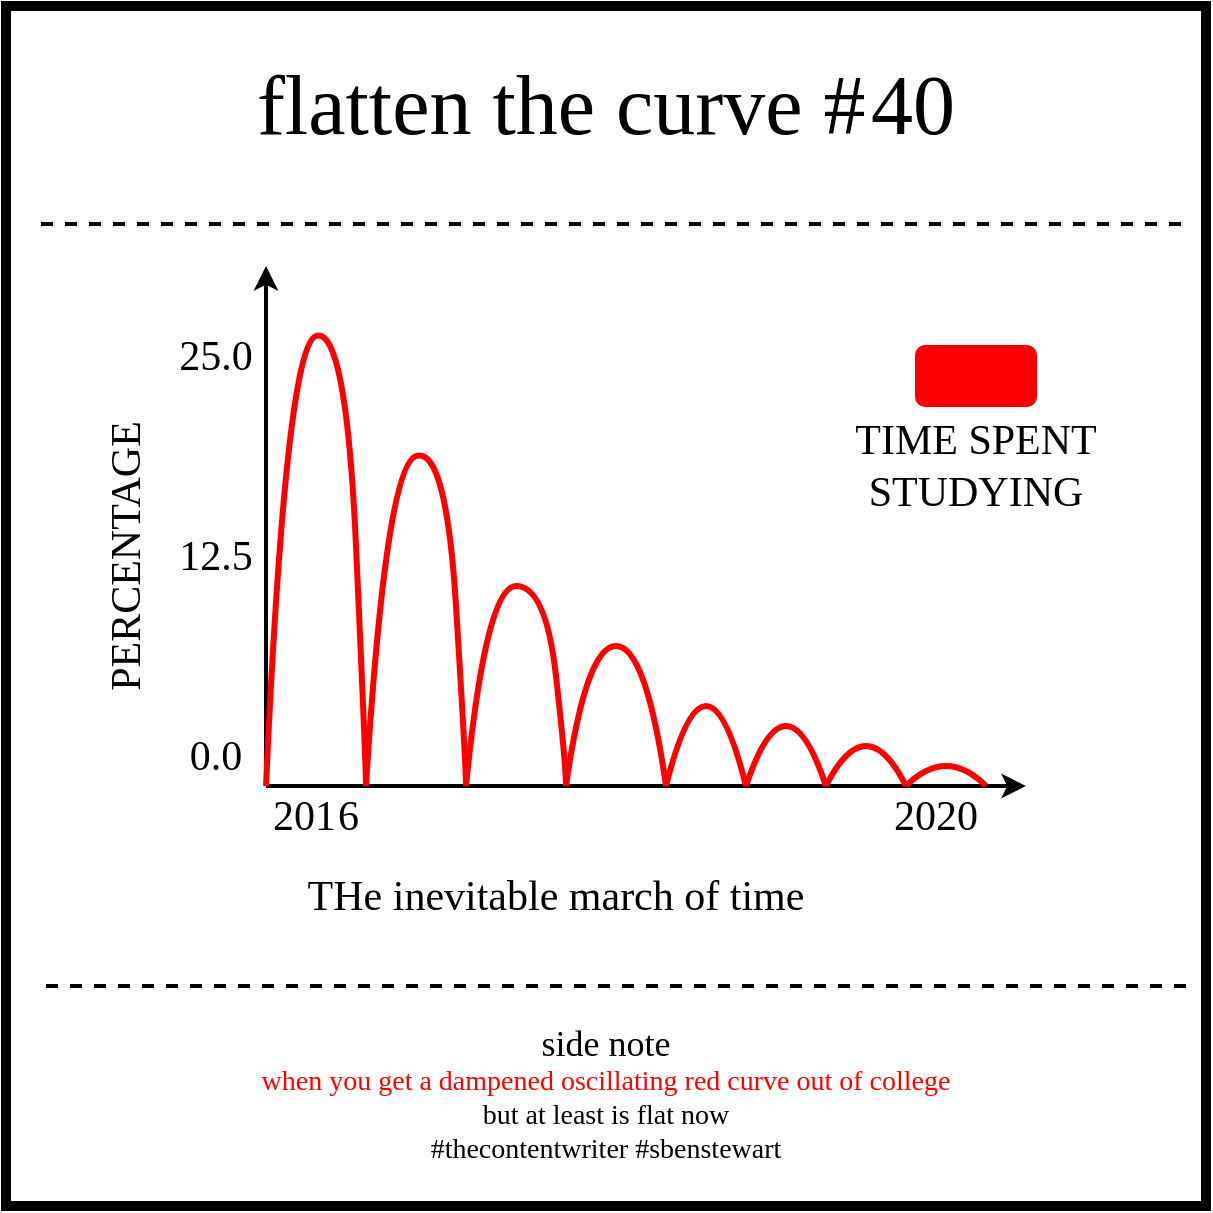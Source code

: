 <mxfile version="13.7.6" type="device"><diagram id="dX7Dphyso45SB9-RoEhv" name="Page-1"><mxGraphModel dx="1865" dy="1709" grid="1" gridSize="10" guides="1" tooltips="1" connect="1" arrows="1" fold="1" page="1" pageScale="1" pageWidth="827" pageHeight="1169" math="0" shadow="0" extFonts="xkcd^proxy?url=http%3A%2F%2Fxkcd.com%2F1350%2Fxkcd-Regular.otf"><root><mxCell id="0"/><mxCell id="1" parent="0"/><mxCell id="nfxZPmU7g6QgWNAvG-ER-2" value="" style="whiteSpace=wrap;html=1;aspect=fixed;strokeWidth=5;fillColor=none;fontFamily=xkcd;FType=w;" parent="1" vertex="1"><mxGeometry x="-430" y="-90" width="600" height="600" as="geometry"/></mxCell><mxCell id="8b6ggLF4gSHIukh4vJdm-18" value="&lt;font&gt;&lt;font style=&quot;font-size: 42px&quot;&gt;flatten the curve #&lt;/font&gt;&lt;font style=&quot;font-size: 11px&quot;&gt; &lt;/font&gt;&lt;font style=&quot;font-size: 42px&quot;&gt;40&lt;/font&gt;&lt;br&gt;&lt;/font&gt;" style="text;html=1;strokeColor=none;fillColor=none;align=center;verticalAlign=middle;whiteSpace=wrap;rounded=0;fontFamily=xkcd;FType=w;" parent="1" vertex="1"><mxGeometry x="-415" y="-50" width="570" height="20" as="geometry"/></mxCell><mxCell id="8b6ggLF4gSHIukh4vJdm-30" value="" style="endArrow=none;dashed=1;html=1;strokeWidth=2;fontFamily=xkcd;FType=w;" parent="1" edge="1"><mxGeometry width="50" height="50" relative="1" as="geometry"><mxPoint x="157.5" y="19" as="sourcePoint"/><mxPoint x="-417.5" y="19" as="targetPoint"/></mxGeometry></mxCell><mxCell id="k-dpR7HA_-HZ3Fbqk2lw-16" value="" style="endArrow=none;dashed=1;html=1;strokeWidth=2;fontFamily=xkcd;FType=w;" parent="1" edge="1"><mxGeometry width="50" height="50" relative="1" as="geometry"><mxPoint x="160" y="400" as="sourcePoint"/><mxPoint x="-415" y="400" as="targetPoint"/></mxGeometry></mxCell><mxCell id="k-dpR7HA_-HZ3Fbqk2lw-17" value="&lt;font style=&quot;font-size: 14px&quot;&gt;&lt;span style=&quot;font-size: 18px&quot;&gt;side note&lt;br&gt;&lt;/span&gt;&lt;font color=&quot;#ff0000&quot;&gt;when you get a dampened oscillating red curve out of college&lt;/font&gt;&lt;br&gt;but at least is flat now&lt;br&gt;#thecontentwriter #sbenstewart&lt;br&gt;&lt;/font&gt;" style="text;html=1;strokeColor=none;fillColor=none;align=center;verticalAlign=middle;whiteSpace=wrap;rounded=0;fontFamily=xkcd;FType=w;" parent="1" vertex="1"><mxGeometry x="-430" y="414" width="600" height="80" as="geometry"/></mxCell><mxCell id="BWVm2EqlRCs3qZR_JrUG-1" value="" style="endArrow=classic;html=1;strokeWidth=2;startArrow=none;startFill=0;" parent="1" edge="1"><mxGeometry width="50" height="50" relative="1" as="geometry"><mxPoint x="-300" y="300" as="sourcePoint"/><mxPoint x="-300" y="40" as="targetPoint"/></mxGeometry></mxCell><mxCell id="BWVm2EqlRCs3qZR_JrUG-2" value="" style="endArrow=classic;html=1;strokeWidth=2;startArrow=none;startFill=0;" parent="1" edge="1"><mxGeometry width="50" height="50" relative="1" as="geometry"><mxPoint x="-300" y="300" as="sourcePoint"/><mxPoint x="80" y="300" as="targetPoint"/></mxGeometry></mxCell><mxCell id="BWVm2EqlRCs3qZR_JrUG-10" value="" style="rounded=1;whiteSpace=wrap;html=1;fillColor=#FF0000;strokeColor=#FF0000;" parent="1" vertex="1"><mxGeometry x="25" y="80" width="60" height="30" as="geometry"/></mxCell><mxCell id="BWVm2EqlRCs3qZR_JrUG-11" value="&lt;font&gt;&lt;font style=&quot;font-size: 21px&quot;&gt;TIME SPENT STUDYING&lt;/font&gt;&lt;br&gt;&lt;/font&gt;" style="text;html=1;strokeColor=none;fillColor=none;align=center;verticalAlign=middle;whiteSpace=wrap;rounded=0;fontFamily=xkcd;FType=w;" parent="1" vertex="1"><mxGeometry x="-20" y="120" width="150" height="40" as="geometry"/></mxCell><mxCell id="BWVm2EqlRCs3qZR_JrUG-12" value="&lt;font&gt;&lt;font style=&quot;font-size: 21px&quot;&gt;THe inevitable march of time&lt;/font&gt;&lt;br&gt;&lt;/font&gt;" style="text;html=1;strokeColor=none;fillColor=none;align=center;verticalAlign=middle;whiteSpace=wrap;rounded=0;fontFamily=xkcd;FType=w;" parent="1" vertex="1"><mxGeometry x="-350" y="350" width="390" height="10" as="geometry"/></mxCell><mxCell id="BWVm2EqlRCs3qZR_JrUG-13" value="&lt;div style=&quot;text-align: left&quot;&gt;&lt;font style=&quot;font-size: 21px&quot;&gt;PERCENTAGE&lt;/font&gt;&lt;/div&gt;" style="text;html=1;strokeColor=none;fillColor=none;align=center;verticalAlign=middle;whiteSpace=wrap;rounded=0;fontFamily=xkcd;FType=w;rotation=-90;" parent="1" vertex="1"><mxGeometry x="-530" y="180" width="320" height="10" as="geometry"/></mxCell><mxCell id="_XvC_EGdBgzLjC-OtRQP-1" value="&lt;font&gt;&lt;font style=&quot;font-size: 21px&quot;&gt;201&lt;/font&gt;&lt;font style=&quot;font-size: 4px&quot;&gt; &lt;/font&gt;&lt;font style=&quot;font-size: 21px&quot;&gt;6&lt;/font&gt;&lt;br&gt;&lt;/font&gt;" style="text;html=1;strokeColor=none;fillColor=none;align=center;verticalAlign=middle;whiteSpace=wrap;rounded=0;fontFamily=xkcd;FType=w;" vertex="1" parent="1"><mxGeometry x="-310" y="310" width="70" height="10" as="geometry"/></mxCell><mxCell id="_XvC_EGdBgzLjC-OtRQP-2" value="&lt;font&gt;&lt;font style=&quot;font-size: 21px&quot;&gt;2020&lt;/font&gt;&lt;br&gt;&lt;/font&gt;" style="text;html=1;strokeColor=none;fillColor=none;align=center;verticalAlign=middle;whiteSpace=wrap;rounded=0;fontFamily=xkcd;FType=w;" vertex="1" parent="1"><mxGeometry y="310" width="70" height="10" as="geometry"/></mxCell><mxCell id="_XvC_EGdBgzLjC-OtRQP-4" value="" style="curved=1;endArrow=none;html=1;strokeWidth=3;endFill=0;strokeColor=#FF0000;" edge="1" parent="1"><mxGeometry width="50" height="50" relative="1" as="geometry"><mxPoint x="-300" y="300" as="sourcePoint"/><mxPoint x="-250" y="300" as="targetPoint"/><Array as="points"><mxPoint x="-290" y="80"/><mxPoint x="-260" y="70"/><mxPoint x="-250" y="290"/><mxPoint x="-250" y="300"/></Array></mxGeometry></mxCell><mxCell id="_XvC_EGdBgzLjC-OtRQP-5" value="" style="curved=1;endArrow=none;html=1;strokeWidth=3;endFill=0;strokeColor=#FF0000;" edge="1" parent="1"><mxGeometry width="50" height="50" relative="1" as="geometry"><mxPoint x="-250" y="300" as="sourcePoint"/><mxPoint x="-200" y="300" as="targetPoint"/><Array as="points"><mxPoint x="-240" y="140"/><mxPoint x="-210" y="130"/><mxPoint x="-200" y="290"/><mxPoint x="-200" y="300"/></Array></mxGeometry></mxCell><mxCell id="_XvC_EGdBgzLjC-OtRQP-6" value="" style="curved=1;endArrow=none;html=1;strokeWidth=3;endFill=0;strokeColor=#FF0000;" edge="1" parent="1"><mxGeometry width="50" height="50" relative="1" as="geometry"><mxPoint x="-200" y="300" as="sourcePoint"/><mxPoint x="-150" y="300" as="targetPoint"/><Array as="points"><mxPoint x="-190" y="200"/><mxPoint x="-160" y="200"/><mxPoint x="-150" y="290"/><mxPoint x="-150" y="300"/></Array></mxGeometry></mxCell><mxCell id="_XvC_EGdBgzLjC-OtRQP-7" value="" style="curved=1;endArrow=none;html=1;strokeWidth=3;endFill=0;strokeColor=#FF0000;" edge="1" parent="1"><mxGeometry width="50" height="50" relative="1" as="geometry"><mxPoint x="-150" y="300" as="sourcePoint"/><mxPoint x="-100" y="300" as="targetPoint"/><Array as="points"><mxPoint x="-140" y="230"/><mxPoint x="-110" y="230"/><mxPoint x="-100" y="300"/></Array></mxGeometry></mxCell><mxCell id="_XvC_EGdBgzLjC-OtRQP-8" value="" style="curved=1;endArrow=none;html=1;strokeWidth=3;endFill=0;strokeColor=#FF0000;" edge="1" parent="1"><mxGeometry width="50" height="50" relative="1" as="geometry"><mxPoint x="-100" y="300" as="sourcePoint"/><mxPoint x="-60" y="300" as="targetPoint"/><Array as="points"><mxPoint x="-90" y="260"/><mxPoint x="-70" y="260"/></Array></mxGeometry></mxCell><mxCell id="_XvC_EGdBgzLjC-OtRQP-9" value="" style="curved=1;endArrow=none;html=1;strokeWidth=3;endFill=0;strokeColor=#FF0000;" edge="1" parent="1"><mxGeometry width="50" height="50" relative="1" as="geometry"><mxPoint x="-60" y="300" as="sourcePoint"/><mxPoint x="-20" y="300" as="targetPoint"/><Array as="points"><mxPoint x="-50" y="270"/><mxPoint x="-30" y="270"/></Array></mxGeometry></mxCell><mxCell id="_XvC_EGdBgzLjC-OtRQP-10" value="" style="curved=1;endArrow=none;html=1;strokeWidth=3;endFill=0;strokeColor=#FF0000;" edge="1" parent="1"><mxGeometry width="50" height="50" relative="1" as="geometry"><mxPoint x="-20" y="300" as="sourcePoint"/><mxPoint x="20" y="300" as="targetPoint"/><Array as="points"><mxPoint x="-10" y="280"/><mxPoint x="10" y="280"/></Array></mxGeometry></mxCell><mxCell id="_XvC_EGdBgzLjC-OtRQP-11" value="" style="curved=1;endArrow=none;html=1;strokeWidth=3;endFill=0;strokeColor=#FF0000;" edge="1" parent="1"><mxGeometry width="50" height="50" relative="1" as="geometry"><mxPoint x="20" y="300" as="sourcePoint"/><mxPoint x="60" y="300" as="targetPoint"/><Array as="points"><mxPoint x="30" y="290"/><mxPoint x="50" y="290"/></Array></mxGeometry></mxCell><mxCell id="_XvC_EGdBgzLjC-OtRQP-13" value="&lt;font&gt;&lt;span style=&quot;font-size: 21px&quot;&gt;0.0&lt;/span&gt;&lt;br&gt;&lt;/font&gt;" style="text;html=1;strokeColor=none;fillColor=none;align=center;verticalAlign=middle;whiteSpace=wrap;rounded=0;fontFamily=xkcd;FType=w;" vertex="1" parent="1"><mxGeometry x="-360" y="270" width="70" height="30" as="geometry"/></mxCell><mxCell id="_XvC_EGdBgzLjC-OtRQP-14" value="&lt;font&gt;&lt;span style=&quot;font-size: 21px&quot;&gt;25.0&lt;/span&gt;&lt;br&gt;&lt;/font&gt;" style="text;html=1;strokeColor=none;fillColor=none;align=center;verticalAlign=middle;whiteSpace=wrap;rounded=0;fontFamily=xkcd;FType=w;" vertex="1" parent="1"><mxGeometry x="-360" y="70" width="70" height="30" as="geometry"/></mxCell><mxCell id="_XvC_EGdBgzLjC-OtRQP-15" value="&lt;font&gt;&lt;span style=&quot;font-size: 21px&quot;&gt;12.5&lt;/span&gt;&lt;br&gt;&lt;/font&gt;" style="text;html=1;strokeColor=none;fillColor=none;align=center;verticalAlign=middle;whiteSpace=wrap;rounded=0;fontFamily=xkcd;FType=w;" vertex="1" parent="1"><mxGeometry x="-360" y="170" width="70" height="30" as="geometry"/></mxCell></root></mxGraphModel></diagram></mxfile>